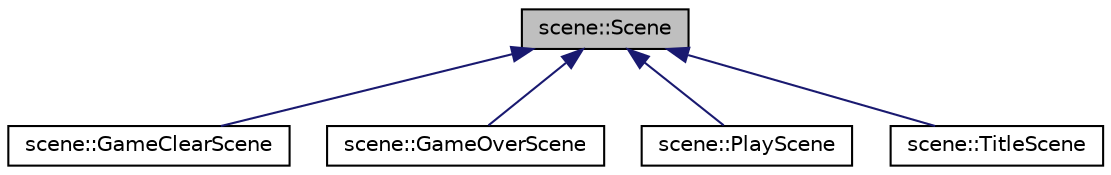 digraph "scene::Scene"
{
 // LATEX_PDF_SIZE
  edge [fontname="Helvetica",fontsize="10",labelfontname="Helvetica",labelfontsize="10"];
  node [fontname="Helvetica",fontsize="10",shape=record];
  Node1 [label="scene::Scene",height=0.2,width=0.4,color="black", fillcolor="grey75", style="filled", fontcolor="black",tooltip="シーンの親クラス"];
  Node1 -> Node2 [dir="back",color="midnightblue",fontsize="10",style="solid",fontname="Helvetica"];
  Node2 [label="scene::GameClearScene",height=0.2,width=0.4,color="black", fillcolor="white", style="filled",URL="$classscene_1_1_game_clear_scene.html",tooltip="GameClearSceneクラス"];
  Node1 -> Node3 [dir="back",color="midnightblue",fontsize="10",style="solid",fontname="Helvetica"];
  Node3 [label="scene::GameOverScene",height=0.2,width=0.4,color="black", fillcolor="white", style="filled",URL="$classscene_1_1_game_over_scene.html",tooltip="GameOverSceneクラス"];
  Node1 -> Node4 [dir="back",color="midnightblue",fontsize="10",style="solid",fontname="Helvetica"];
  Node4 [label="scene::PlayScene",height=0.2,width=0.4,color="black", fillcolor="white", style="filled",URL="$classscene_1_1_play_scene.html",tooltip="PlaySceneクラス"];
  Node1 -> Node5 [dir="back",color="midnightblue",fontsize="10",style="solid",fontname="Helvetica"];
  Node5 [label="scene::TitleScene",height=0.2,width=0.4,color="black", fillcolor="white", style="filled",URL="$classscene_1_1_title_scene.html",tooltip="TitleSceneクラス"];
}
